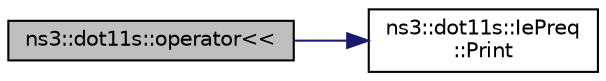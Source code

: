 digraph "ns3::dot11s::operator&lt;&lt;"
{
 // LATEX_PDF_SIZE
  edge [fontname="Helvetica",fontsize="10",labelfontname="Helvetica",labelfontsize="10"];
  node [fontname="Helvetica",fontsize="10",shape=record];
  rankdir="LR";
  Node1 [label="ns3::dot11s::operator\<\<",height=0.2,width=0.4,color="black", fillcolor="grey75", style="filled", fontcolor="black",tooltip=" "];
  Node1 -> Node2 [color="midnightblue",fontsize="10",style="solid",fontname="Helvetica"];
  Node2 [label="ns3::dot11s::IePreq\l::Print",height=0.2,width=0.4,color="black", fillcolor="white", style="filled",URL="$classns3_1_1dot11s_1_1_ie_preq.html#a9e055933a4bd69cd9b52a7deb5b76bf7",tooltip="Generate human-readable form of IE."];
}

